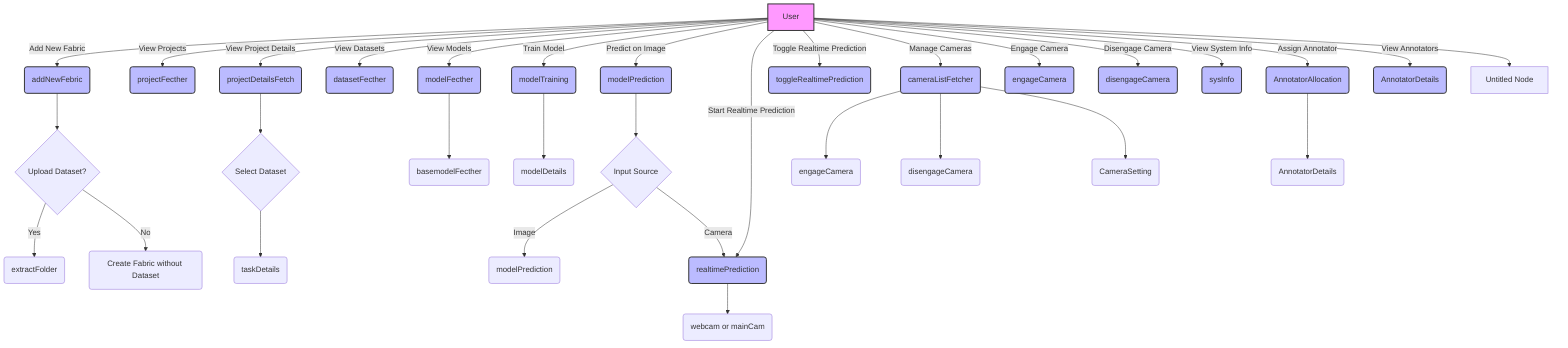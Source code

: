 flowchart TD
    A["User"] -- Add New Fabric --> B("addNewFebric")
    A -- View Projects --> C("projectFecther")
    A -- View Project Details --> D("projectDetailsFetch")
    A -- View Datasets --> E("datasetFecther")
    A -- View Models --> F("modelFecther")
    A -- Train Model --> G("modelTraining")
    A -- Predict on Image --> H("modelPrediction")
    A -- Start Realtime Prediction --> I("realtimePrediction")
    A -- Toggle Realtime Prediction --> J("toggleRealtimePrediction")
    A -- Manage Cameras --> K("cameraListFetcher")
    A -- Engage Camera --> L("engageCamera")
    A -- Disengage Camera --> M("disengageCamera")
    A -- View System Info --> N("sysInfo")
    A -- Assign Annotator --> O("AnnotatorAllocation")
    A -- View Annotators --> P("AnnotatorDetails")
    B --> Q{"Upload Dataset?"}
    Q -- Yes --> R("extractFolder")
    Q -- No --> S("Create Fabric without Dataset")
    D --> T{"Select Dataset"}
    T --> U("taskDetails")
    F --> V("basemodelFecther")
    G --> W("modelDetails")
    H --> X{"Input Source"}
    X -- Image --> Y("modelPrediction")
    X -- Camera --> I
    I --> Z("webcam or mainCam")
    K --> AA("engageCamera") & AB("disengageCamera") & AC("CameraSetting")
    O --> AD("AnnotatorDetails")
    A --> n1["Untitled Node"]

    style A fill:#f9f,stroke:#333,stroke-width:2px
    style B fill:#bbf,stroke:#333,stroke-width:2px
    style C fill:#bbf,stroke:#333,stroke-width:2px
    style D fill:#bbf,stroke:#333,stroke-width:2px
    style E fill:#bbf,stroke:#333,stroke-width:2px
    style F fill:#bbf,stroke:#333,stroke-width:2px
    style G fill:#bbf,stroke:#333,stroke-width:2px
    style H fill:#bbf,stroke:#333,stroke-width:2px
    style I fill:#bbf,stroke:#333,stroke-width:2px
    style J fill:#bbf,stroke:#333,stroke-width:2px
    style K fill:#bbf,stroke:#333,stroke-width:2px
    style L fill:#bbf,stroke:#333,stroke-width:2px
    style M fill:#bbf,stroke:#333,stroke-width:2px
    style N fill:#bbf,stroke:#333,stroke-width:2px
    style O fill:#bbf,stroke:#333,stroke-width:2px
    style P fill:#bbf,stroke:#333,stroke-width:2px